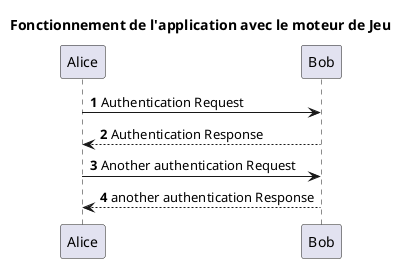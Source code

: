 @startuml
title Fonctionnement de l'application avec le moteur de Jeu
'https://plantuml.com/sequence-diagram

autonumber

Alice -> Bob: Authentication Request
Bob --> Alice: Authentication Response

Alice -> Bob: Another authentication Request
Alice <-- Bob: another authentication Response
@enduml